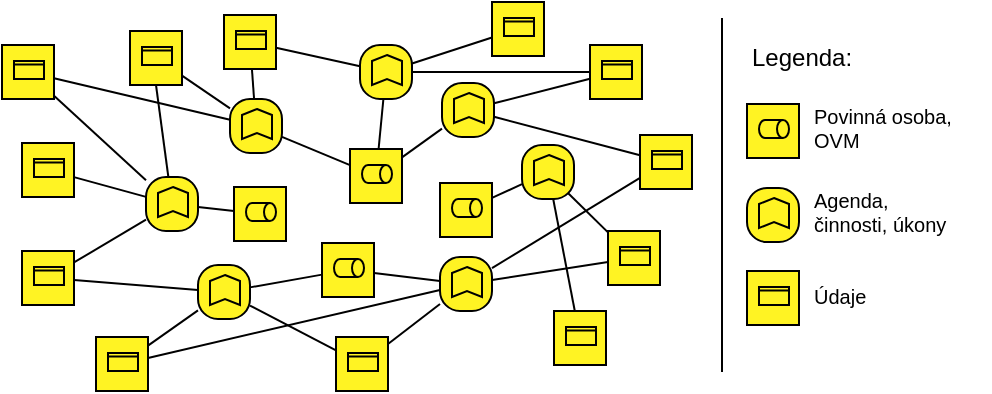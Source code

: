 <mxfile version="26.2.2">
  <diagram name="Page-1" id="t39zEArBcFOquxZ_rWry">
    <mxGraphModel dx="2068" dy="1234" grid="1" gridSize="10" guides="1" tooltips="1" connect="1" arrows="1" fold="1" page="1" pageScale="1" pageWidth="1169" pageHeight="827" math="0" shadow="0">
      <root>
        <mxCell id="0" />
        <mxCell id="1" parent="0" />
        <mxCell id="Byem8TJ1_dQLZTYg2DPi-1" value="" style="html=1;outlineConnect=0;whiteSpace=wrap;fillColor=#FFF323;shape=mxgraph.archimate3.application;appType=func;archiType=rounded;strokeColor=#000000;" vertex="1" parent="1">
          <mxGeometry x="192" y="247.5" width="26" height="27" as="geometry" />
        </mxCell>
        <mxCell id="Byem8TJ1_dQLZTYg2DPi-2" value="" style="html=1;outlineConnect=0;whiteSpace=wrap;fillColor=#FFF323;shape=mxgraph.archimate3.application;appType=role;archiType=square;strokeColor=#000000;" vertex="1" parent="1">
          <mxGeometry x="236" y="252.5" width="26" height="27" as="geometry" />
        </mxCell>
        <mxCell id="Byem8TJ1_dQLZTYg2DPi-3" value="" style="html=1;outlineConnect=0;whiteSpace=wrap;fillColor=#FFF323;shape=mxgraph.archimate3.application;appType=passive;archiType=square;strokeColor=#000000;" vertex="1" parent="1">
          <mxGeometry x="184" y="174.5" width="26" height="27" as="geometry" />
        </mxCell>
        <mxCell id="Byem8TJ1_dQLZTYg2DPi-4" value="" style="html=1;outlineConnect=0;whiteSpace=wrap;fillColor=#FFF323;shape=mxgraph.archimate3.application;appType=func;archiType=rounded;strokeColor=#000000;" vertex="1" parent="1">
          <mxGeometry x="234" y="208.5" width="26" height="27" as="geometry" />
        </mxCell>
        <mxCell id="Byem8TJ1_dQLZTYg2DPi-5" value="" style="html=1;outlineConnect=0;whiteSpace=wrap;fillColor=#FFF323;shape=mxgraph.archimate3.application;appType=func;archiType=rounded;strokeColor=#000000;" vertex="1" parent="1">
          <mxGeometry x="339" y="287.5" width="26" height="27" as="geometry" />
        </mxCell>
        <mxCell id="Byem8TJ1_dQLZTYg2DPi-6" value="" style="html=1;outlineConnect=0;whiteSpace=wrap;fillColor=#FFF323;shape=mxgraph.archimate3.application;appType=func;archiType=rounded;strokeColor=#000000;" vertex="1" parent="1">
          <mxGeometry x="299" y="181.5" width="26" height="27" as="geometry" />
        </mxCell>
        <mxCell id="Byem8TJ1_dQLZTYg2DPi-7" value="" style="html=1;outlineConnect=0;whiteSpace=wrap;fillColor=#FFF323;shape=mxgraph.archimate3.application;appType=role;archiType=square;strokeColor=#000000;" vertex="1" parent="1">
          <mxGeometry x="280" y="280.5" width="26" height="27" as="geometry" />
        </mxCell>
        <mxCell id="Byem8TJ1_dQLZTYg2DPi-8" value="" style="html=1;outlineConnect=0;whiteSpace=wrap;fillColor=#FFF323;shape=mxgraph.archimate3.application;appType=role;archiType=square;strokeColor=#000000;" vertex="1" parent="1">
          <mxGeometry x="294" y="233.5" width="26" height="27" as="geometry" />
        </mxCell>
        <mxCell id="Byem8TJ1_dQLZTYg2DPi-9" value="" style="html=1;outlineConnect=0;whiteSpace=wrap;fillColor=#FFF323;shape=mxgraph.archimate3.application;appType=role;archiType=square;strokeColor=#000000;" vertex="1" parent="1">
          <mxGeometry x="339" y="250.5" width="26" height="27" as="geometry" />
        </mxCell>
        <mxCell id="Byem8TJ1_dQLZTYg2DPi-10" value="" style="html=1;outlineConnect=0;whiteSpace=wrap;fillColor=#FFF323;shape=mxgraph.archimate3.application;appType=passive;archiType=square;strokeColor=#000000;" vertex="1" parent="1">
          <mxGeometry x="231" y="166.5" width="26" height="27" as="geometry" />
        </mxCell>
        <mxCell id="Byem8TJ1_dQLZTYg2DPi-11" value="" style="html=1;outlineConnect=0;whiteSpace=wrap;fillColor=#FFF323;shape=mxgraph.archimate3.application;appType=passive;archiType=square;strokeColor=#000000;" vertex="1" parent="1">
          <mxGeometry x="365" y="160" width="26" height="27" as="geometry" />
        </mxCell>
        <mxCell id="Byem8TJ1_dQLZTYg2DPi-12" value="" style="html=1;outlineConnect=0;whiteSpace=wrap;fillColor=#FFF323;shape=mxgraph.archimate3.application;appType=passive;archiType=square;strokeColor=#000000;" vertex="1" parent="1">
          <mxGeometry x="414" y="181.5" width="26" height="27" as="geometry" />
        </mxCell>
        <mxCell id="Byem8TJ1_dQLZTYg2DPi-13" value="" style="html=1;endArrow=none;elbow=vertical;rounded=0;endFill=0;startFill=0;" edge="1" parent="1" source="Byem8TJ1_dQLZTYg2DPi-31" target="Byem8TJ1_dQLZTYg2DPi-1">
          <mxGeometry width="160" relative="1" as="geometry">
            <mxPoint x="430" y="-112.5" as="sourcePoint" />
            <mxPoint x="590" y="-112.5" as="targetPoint" />
          </mxGeometry>
        </mxCell>
        <mxCell id="Byem8TJ1_dQLZTYg2DPi-14" value="" style="html=1;endArrow=none;elbow=vertical;rounded=0;endFill=0;startFill=0;" edge="1" parent="1" source="Byem8TJ1_dQLZTYg2DPi-9" target="Byem8TJ1_dQLZTYg2DPi-23">
          <mxGeometry width="160" relative="1" as="geometry">
            <mxPoint x="440" y="-102.5" as="sourcePoint" />
            <mxPoint x="600" y="-102.5" as="targetPoint" />
          </mxGeometry>
        </mxCell>
        <mxCell id="Byem8TJ1_dQLZTYg2DPi-15" value="" style="html=1;endArrow=none;elbow=vertical;rounded=0;endFill=0;startFill=0;" edge="1" parent="1" source="Byem8TJ1_dQLZTYg2DPi-7" target="Byem8TJ1_dQLZTYg2DPi-5">
          <mxGeometry width="160" relative="1" as="geometry">
            <mxPoint x="450" y="-92.5" as="sourcePoint" />
            <mxPoint x="610" y="-92.5" as="targetPoint" />
          </mxGeometry>
        </mxCell>
        <mxCell id="Byem8TJ1_dQLZTYg2DPi-16" value="" style="html=1;endArrow=none;elbow=vertical;rounded=0;endFill=0;startFill=0;" edge="1" parent="1" source="Byem8TJ1_dQLZTYg2DPi-7" target="Byem8TJ1_dQLZTYg2DPi-22">
          <mxGeometry width="160" relative="1" as="geometry">
            <mxPoint x="460" y="-82.5" as="sourcePoint" />
            <mxPoint x="620" y="-82.5" as="targetPoint" />
          </mxGeometry>
        </mxCell>
        <mxCell id="Byem8TJ1_dQLZTYg2DPi-17" value="" style="html=1;endArrow=none;elbow=vertical;rounded=0;endFill=0;startFill=0;" edge="1" parent="1" source="Byem8TJ1_dQLZTYg2DPi-8" target="Byem8TJ1_dQLZTYg2DPi-21">
          <mxGeometry width="160" relative="1" as="geometry">
            <mxPoint x="470" y="-72.5" as="sourcePoint" />
            <mxPoint x="630" y="-72.5" as="targetPoint" />
          </mxGeometry>
        </mxCell>
        <mxCell id="Byem8TJ1_dQLZTYg2DPi-18" value="" style="html=1;endArrow=none;elbow=vertical;rounded=0;endFill=0;startFill=0;" edge="1" parent="1" source="Byem8TJ1_dQLZTYg2DPi-8" target="Byem8TJ1_dQLZTYg2DPi-6">
          <mxGeometry width="160" relative="1" as="geometry">
            <mxPoint x="480" y="-62.5" as="sourcePoint" />
            <mxPoint x="640" y="-62.5" as="targetPoint" />
          </mxGeometry>
        </mxCell>
        <mxCell id="Byem8TJ1_dQLZTYg2DPi-19" value="" style="html=1;endArrow=none;elbow=vertical;rounded=0;endFill=0;startFill=0;" edge="1" parent="1" source="Byem8TJ1_dQLZTYg2DPi-8" target="Byem8TJ1_dQLZTYg2DPi-4">
          <mxGeometry width="160" relative="1" as="geometry">
            <mxPoint x="490" y="-52.5" as="sourcePoint" />
            <mxPoint x="650" y="-52.5" as="targetPoint" />
          </mxGeometry>
        </mxCell>
        <mxCell id="Byem8TJ1_dQLZTYg2DPi-20" value="" style="html=1;endArrow=none;elbow=vertical;rounded=0;endFill=0;startFill=0;" edge="1" parent="1" source="Byem8TJ1_dQLZTYg2DPi-1" target="Byem8TJ1_dQLZTYg2DPi-2">
          <mxGeometry width="160" relative="1" as="geometry">
            <mxPoint x="500" y="-12.5" as="sourcePoint" />
            <mxPoint x="660" y="-12.5" as="targetPoint" />
          </mxGeometry>
        </mxCell>
        <mxCell id="Byem8TJ1_dQLZTYg2DPi-21" value="" style="html=1;outlineConnect=0;whiteSpace=wrap;fillColor=#FFF323;shape=mxgraph.archimate3.application;appType=func;archiType=rounded;strokeColor=#000000;" vertex="1" parent="1">
          <mxGeometry x="340" y="200.5" width="26" height="27" as="geometry" />
        </mxCell>
        <mxCell id="Byem8TJ1_dQLZTYg2DPi-22" value="" style="html=1;outlineConnect=0;whiteSpace=wrap;fillColor=#FFF323;shape=mxgraph.archimate3.application;appType=func;archiType=rounded;strokeColor=#000000;" vertex="1" parent="1">
          <mxGeometry x="218" y="291.5" width="26" height="27" as="geometry" />
        </mxCell>
        <mxCell id="Byem8TJ1_dQLZTYg2DPi-23" value="" style="html=1;outlineConnect=0;whiteSpace=wrap;fillColor=#FFF323;shape=mxgraph.archimate3.application;appType=func;archiType=rounded;strokeColor=#000000;" vertex="1" parent="1">
          <mxGeometry x="380" y="231.5" width="26" height="27" as="geometry" />
        </mxCell>
        <mxCell id="Byem8TJ1_dQLZTYg2DPi-24" value="" style="html=1;outlineConnect=0;whiteSpace=wrap;fillColor=#FFF323;shape=mxgraph.archimate3.application;appType=passive;archiType=square;strokeColor=#000000;" vertex="1" parent="1">
          <mxGeometry x="439" y="226.5" width="26" height="27" as="geometry" />
        </mxCell>
        <mxCell id="Byem8TJ1_dQLZTYg2DPi-25" value="" style="html=1;outlineConnect=0;whiteSpace=wrap;fillColor=#FFF323;shape=mxgraph.archimate3.application;appType=passive;archiType=square;strokeColor=#000000;" vertex="1" parent="1">
          <mxGeometry x="423" y="274.5" width="26" height="27" as="geometry" />
        </mxCell>
        <mxCell id="Byem8TJ1_dQLZTYg2DPi-26" value="" style="html=1;outlineConnect=0;whiteSpace=wrap;fillColor=#FFF323;shape=mxgraph.archimate3.application;appType=passive;archiType=square;strokeColor=#000000;" vertex="1" parent="1">
          <mxGeometry x="396" y="314.5" width="26" height="27" as="geometry" />
        </mxCell>
        <mxCell id="Byem8TJ1_dQLZTYg2DPi-27" value="" style="html=1;outlineConnect=0;whiteSpace=wrap;fillColor=#FFF323;shape=mxgraph.archimate3.application;appType=passive;archiType=square;strokeColor=#000000;" vertex="1" parent="1">
          <mxGeometry x="287" y="327.5" width="26" height="27" as="geometry" />
        </mxCell>
        <mxCell id="Byem8TJ1_dQLZTYg2DPi-28" value="" style="html=1;outlineConnect=0;whiteSpace=wrap;fillColor=#FFF323;shape=mxgraph.archimate3.application;appType=passive;archiType=square;strokeColor=#000000;" vertex="1" parent="1">
          <mxGeometry x="167" y="327.5" width="26" height="27" as="geometry" />
        </mxCell>
        <mxCell id="Byem8TJ1_dQLZTYg2DPi-29" value="" style="html=1;outlineConnect=0;whiteSpace=wrap;fillColor=#FFF323;shape=mxgraph.archimate3.application;appType=passive;archiType=square;strokeColor=#000000;" vertex="1" parent="1">
          <mxGeometry x="130" y="284.5" width="26" height="27" as="geometry" />
        </mxCell>
        <mxCell id="Byem8TJ1_dQLZTYg2DPi-30" value="" style="html=1;outlineConnect=0;whiteSpace=wrap;fillColor=#FFF323;shape=mxgraph.archimate3.application;appType=passive;archiType=square;strokeColor=#000000;" vertex="1" parent="1">
          <mxGeometry x="130" y="230.5" width="26" height="27" as="geometry" />
        </mxCell>
        <mxCell id="Byem8TJ1_dQLZTYg2DPi-31" value="" style="html=1;outlineConnect=0;whiteSpace=wrap;fillColor=#FFF323;shape=mxgraph.archimate3.application;appType=passive;archiType=square;strokeColor=#000000;" vertex="1" parent="1">
          <mxGeometry x="120" y="181.5" width="26" height="27" as="geometry" />
        </mxCell>
        <mxCell id="Byem8TJ1_dQLZTYg2DPi-32" value="" style="html=1;endArrow=none;elbow=vertical;rounded=0;endFill=0;startFill=0;" edge="1" parent="1" source="Byem8TJ1_dQLZTYg2DPi-22" target="Byem8TJ1_dQLZTYg2DPi-29">
          <mxGeometry width="160" relative="1" as="geometry">
            <mxPoint x="440" y="-102.5" as="sourcePoint" />
            <mxPoint x="600" y="-102.5" as="targetPoint" />
          </mxGeometry>
        </mxCell>
        <mxCell id="Byem8TJ1_dQLZTYg2DPi-33" value="" style="html=1;endArrow=none;elbow=vertical;rounded=0;endFill=0;startFill=0;" edge="1" parent="1" source="Byem8TJ1_dQLZTYg2DPi-5" target="Byem8TJ1_dQLZTYg2DPi-27">
          <mxGeometry width="160" relative="1" as="geometry">
            <mxPoint x="450" y="-92.5" as="sourcePoint" />
            <mxPoint x="610" y="-92.5" as="targetPoint" />
          </mxGeometry>
        </mxCell>
        <mxCell id="Byem8TJ1_dQLZTYg2DPi-34" value="" style="html=1;endArrow=none;elbow=vertical;rounded=0;endFill=0;startFill=0;" edge="1" parent="1" source="Byem8TJ1_dQLZTYg2DPi-27" target="Byem8TJ1_dQLZTYg2DPi-22">
          <mxGeometry width="160" relative="1" as="geometry">
            <mxPoint x="460" y="-82.5" as="sourcePoint" />
            <mxPoint x="620" y="-82.5" as="targetPoint" />
          </mxGeometry>
        </mxCell>
        <mxCell id="Byem8TJ1_dQLZTYg2DPi-35" value="" style="html=1;endArrow=none;elbow=vertical;rounded=0;endFill=0;startFill=0;" edge="1" parent="1" source="Byem8TJ1_dQLZTYg2DPi-5" target="Byem8TJ1_dQLZTYg2DPi-28">
          <mxGeometry width="160" relative="1" as="geometry">
            <mxPoint x="470" y="-72.5" as="sourcePoint" />
            <mxPoint x="630" y="-72.5" as="targetPoint" />
          </mxGeometry>
        </mxCell>
        <mxCell id="Byem8TJ1_dQLZTYg2DPi-36" value="" style="html=1;endArrow=none;elbow=vertical;rounded=0;endFill=0;startFill=0;entryX=1;entryY=1;entryDx=-2.9;entryDy=-2.9;entryPerimeter=0;" edge="1" parent="1" source="Byem8TJ1_dQLZTYg2DPi-25" target="Byem8TJ1_dQLZTYg2DPi-23">
          <mxGeometry width="160" relative="1" as="geometry">
            <mxPoint x="480" y="-62.5" as="sourcePoint" />
            <mxPoint x="640" y="-62.5" as="targetPoint" />
          </mxGeometry>
        </mxCell>
        <mxCell id="Byem8TJ1_dQLZTYg2DPi-37" value="" style="html=1;endArrow=none;elbow=vertical;rounded=0;endFill=0;startFill=0;" edge="1" parent="1" source="Byem8TJ1_dQLZTYg2DPi-5" target="Byem8TJ1_dQLZTYg2DPi-25">
          <mxGeometry width="160" relative="1" as="geometry">
            <mxPoint x="490" y="-52.5" as="sourcePoint" />
            <mxPoint x="650" y="-52.5" as="targetPoint" />
          </mxGeometry>
        </mxCell>
        <mxCell id="Byem8TJ1_dQLZTYg2DPi-38" value="" style="html=1;endArrow=none;elbow=vertical;rounded=0;endFill=0;startFill=0;" edge="1" parent="1" source="Byem8TJ1_dQLZTYg2DPi-5" target="Byem8TJ1_dQLZTYg2DPi-24">
          <mxGeometry width="160" relative="1" as="geometry">
            <mxPoint x="500" y="-42.5" as="sourcePoint" />
            <mxPoint x="660" y="-42.5" as="targetPoint" />
          </mxGeometry>
        </mxCell>
        <mxCell id="Byem8TJ1_dQLZTYg2DPi-39" value="" style="html=1;endArrow=none;elbow=vertical;rounded=0;endFill=0;startFill=0;" edge="1" parent="1" source="Byem8TJ1_dQLZTYg2DPi-23" target="Byem8TJ1_dQLZTYg2DPi-26">
          <mxGeometry width="160" relative="1" as="geometry">
            <mxPoint x="510" y="-32.5" as="sourcePoint" />
            <mxPoint x="670" y="-32.5" as="targetPoint" />
          </mxGeometry>
        </mxCell>
        <mxCell id="Byem8TJ1_dQLZTYg2DPi-40" value="" style="html=1;endArrow=none;elbow=vertical;rounded=0;endFill=0;startFill=0;" edge="1" parent="1" source="Byem8TJ1_dQLZTYg2DPi-21" target="Byem8TJ1_dQLZTYg2DPi-24">
          <mxGeometry width="160" relative="1" as="geometry">
            <mxPoint x="520" y="-22.5" as="sourcePoint" />
            <mxPoint x="680" y="-22.5" as="targetPoint" />
          </mxGeometry>
        </mxCell>
        <mxCell id="Byem8TJ1_dQLZTYg2DPi-41" value="" style="html=1;endArrow=none;elbow=vertical;rounded=0;endFill=0;startFill=0;" edge="1" parent="1" source="Byem8TJ1_dQLZTYg2DPi-21" target="Byem8TJ1_dQLZTYg2DPi-12">
          <mxGeometry width="160" relative="1" as="geometry">
            <mxPoint x="500" y="17.5" as="sourcePoint" />
            <mxPoint x="660" y="17.5" as="targetPoint" />
          </mxGeometry>
        </mxCell>
        <mxCell id="Byem8TJ1_dQLZTYg2DPi-42" value="" style="html=1;endArrow=none;elbow=vertical;rounded=0;endFill=0;startFill=0;" edge="1" parent="1" source="Byem8TJ1_dQLZTYg2DPi-6" target="Byem8TJ1_dQLZTYg2DPi-12">
          <mxGeometry width="160" relative="1" as="geometry">
            <mxPoint x="510" y="27.5" as="sourcePoint" />
            <mxPoint x="670" y="27.5" as="targetPoint" />
          </mxGeometry>
        </mxCell>
        <mxCell id="Byem8TJ1_dQLZTYg2DPi-43" value="" style="html=1;endArrow=none;elbow=vertical;rounded=0;endFill=0;startFill=0;" edge="1" parent="1" source="Byem8TJ1_dQLZTYg2DPi-6" target="Byem8TJ1_dQLZTYg2DPi-10">
          <mxGeometry width="160" relative="1" as="geometry">
            <mxPoint x="520" y="37.5" as="sourcePoint" />
            <mxPoint x="680" y="37.5" as="targetPoint" />
          </mxGeometry>
        </mxCell>
        <mxCell id="Byem8TJ1_dQLZTYg2DPi-44" value="" style="html=1;endArrow=none;elbow=vertical;rounded=0;endFill=0;startFill=0;" edge="1" parent="1" source="Byem8TJ1_dQLZTYg2DPi-6" target="Byem8TJ1_dQLZTYg2DPi-11">
          <mxGeometry width="160" relative="1" as="geometry">
            <mxPoint x="530" y="47.5" as="sourcePoint" />
            <mxPoint x="690" y="47.5" as="targetPoint" />
          </mxGeometry>
        </mxCell>
        <mxCell id="Byem8TJ1_dQLZTYg2DPi-45" value="" style="html=1;endArrow=none;elbow=vertical;rounded=0;endFill=0;startFill=0;" edge="1" parent="1" source="Byem8TJ1_dQLZTYg2DPi-22" target="Byem8TJ1_dQLZTYg2DPi-28">
          <mxGeometry width="160" relative="1" as="geometry">
            <mxPoint x="440" y="-102.5" as="sourcePoint" />
            <mxPoint x="600" y="-102.5" as="targetPoint" />
          </mxGeometry>
        </mxCell>
        <mxCell id="Byem8TJ1_dQLZTYg2DPi-46" value="" style="html=1;endArrow=none;elbow=vertical;rounded=0;endFill=0;startFill=0;" edge="1" parent="1" source="Byem8TJ1_dQLZTYg2DPi-29" target="Byem8TJ1_dQLZTYg2DPi-1">
          <mxGeometry width="160" relative="1" as="geometry">
            <mxPoint x="450" y="-62.5" as="sourcePoint" />
            <mxPoint x="610" y="-62.5" as="targetPoint" />
          </mxGeometry>
        </mxCell>
        <mxCell id="Byem8TJ1_dQLZTYg2DPi-47" value="" style="html=1;endArrow=none;elbow=vertical;rounded=0;endFill=0;startFill=0;" edge="1" parent="1" source="Byem8TJ1_dQLZTYg2DPi-30" target="Byem8TJ1_dQLZTYg2DPi-1">
          <mxGeometry width="160" relative="1" as="geometry">
            <mxPoint x="460" y="-52.5" as="sourcePoint" />
            <mxPoint x="620" y="-52.5" as="targetPoint" />
          </mxGeometry>
        </mxCell>
        <mxCell id="Byem8TJ1_dQLZTYg2DPi-48" value="" style="html=1;endArrow=none;elbow=vertical;rounded=0;endFill=0;startFill=0;" edge="1" parent="1" source="Byem8TJ1_dQLZTYg2DPi-31" target="Byem8TJ1_dQLZTYg2DPi-4">
          <mxGeometry width="160" relative="1" as="geometry">
            <mxPoint x="440" y="-42.5" as="sourcePoint" />
            <mxPoint x="600" y="-42.5" as="targetPoint" />
          </mxGeometry>
        </mxCell>
        <mxCell id="Byem8TJ1_dQLZTYg2DPi-49" value="" style="html=1;endArrow=none;elbow=vertical;rounded=0;endFill=0;startFill=0;exitX=0.5;exitY=1;exitDx=0;exitDy=0;exitPerimeter=0;" edge="1" parent="1" source="Byem8TJ1_dQLZTYg2DPi-3" target="Byem8TJ1_dQLZTYg2DPi-1">
          <mxGeometry width="160" relative="1" as="geometry">
            <mxPoint x="480" y="-62.5" as="sourcePoint" />
            <mxPoint x="640" y="-62.5" as="targetPoint" />
          </mxGeometry>
        </mxCell>
        <mxCell id="Byem8TJ1_dQLZTYg2DPi-50" value="" style="html=1;endArrow=none;elbow=vertical;rounded=0;endFill=0;startFill=0;" edge="1" parent="1" source="Byem8TJ1_dQLZTYg2DPi-4" target="Byem8TJ1_dQLZTYg2DPi-3">
          <mxGeometry width="160" relative="1" as="geometry">
            <mxPoint x="460" y="-22.5" as="sourcePoint" />
            <mxPoint x="620" y="-22.5" as="targetPoint" />
          </mxGeometry>
        </mxCell>
        <mxCell id="Byem8TJ1_dQLZTYg2DPi-51" value="" style="html=1;endArrow=none;elbow=vertical;rounded=0;endFill=0;startFill=0;" edge="1" parent="1" source="Byem8TJ1_dQLZTYg2DPi-4" target="Byem8TJ1_dQLZTYg2DPi-10">
          <mxGeometry width="160" relative="1" as="geometry">
            <mxPoint x="470" y="-12.5" as="sourcePoint" />
            <mxPoint x="630" y="-12.5" as="targetPoint" />
          </mxGeometry>
        </mxCell>
        <mxCell id="Byem8TJ1_dQLZTYg2DPi-52" value="" style="html=1;outlineConnect=0;whiteSpace=wrap;fillColor=#FFF323;shape=mxgraph.archimate3.application;appType=func;archiType=rounded;strokeColor=#000000;" vertex="1" parent="1">
          <mxGeometry x="492.5" y="253" width="26" height="27" as="geometry" />
        </mxCell>
        <mxCell id="Byem8TJ1_dQLZTYg2DPi-53" value="" style="html=1;outlineConnect=0;whiteSpace=wrap;fillColor=#FFF323;shape=mxgraph.archimate3.application;appType=role;archiType=square;strokeColor=#000000;" vertex="1" parent="1">
          <mxGeometry x="492.5" y="211" width="26" height="27" as="geometry" />
        </mxCell>
        <mxCell id="Byem8TJ1_dQLZTYg2DPi-54" value="" style="html=1;outlineConnect=0;whiteSpace=wrap;fillColor=#FFF323;shape=mxgraph.archimate3.application;appType=passive;archiType=square;strokeColor=#000000;" vertex="1" parent="1">
          <mxGeometry x="492.5" y="294.5" width="26" height="27" as="geometry" />
        </mxCell>
        <mxCell id="Byem8TJ1_dQLZTYg2DPi-55" value="Povinná osoba,&amp;nbsp;&lt;div&gt;OVM&lt;/div&gt;" style="text;strokeColor=none;align=left;fillColor=none;html=1;verticalAlign=middle;whiteSpace=wrap;rounded=0;fontSize=10;" vertex="1" parent="1">
          <mxGeometry x="524" y="207.5" width="90" height="30" as="geometry" />
        </mxCell>
        <mxCell id="Byem8TJ1_dQLZTYg2DPi-56" value="Agenda,&amp;nbsp;&lt;div&gt;činnosti, úkony&lt;/div&gt;" style="text;strokeColor=none;align=left;fillColor=none;html=1;verticalAlign=middle;whiteSpace=wrap;rounded=0;fontSize=10;" vertex="1" parent="1">
          <mxGeometry x="524" y="250" width="90" height="30" as="geometry" />
        </mxCell>
        <mxCell id="Byem8TJ1_dQLZTYg2DPi-57" value="Údaje" style="text;strokeColor=none;align=left;fillColor=none;html=1;verticalAlign=middle;whiteSpace=wrap;rounded=0;fontSize=10;" vertex="1" parent="1">
          <mxGeometry x="524" y="291.5" width="44" height="30" as="geometry" />
        </mxCell>
        <mxCell id="Byem8TJ1_dQLZTYg2DPi-58" value="Legenda:" style="text;strokeColor=none;align=left;fillColor=none;html=1;verticalAlign=middle;whiteSpace=wrap;rounded=0;" vertex="1" parent="1">
          <mxGeometry x="492.5" y="173" width="60" height="30" as="geometry" />
        </mxCell>
        <mxCell id="Byem8TJ1_dQLZTYg2DPi-59" value="" style="endArrow=none;html=1;rounded=0;" edge="1" parent="1">
          <mxGeometry width="50" height="50" relative="1" as="geometry">
            <mxPoint x="480" y="345" as="sourcePoint" />
            <mxPoint x="480" y="168" as="targetPoint" />
          </mxGeometry>
        </mxCell>
      </root>
    </mxGraphModel>
  </diagram>
</mxfile>
